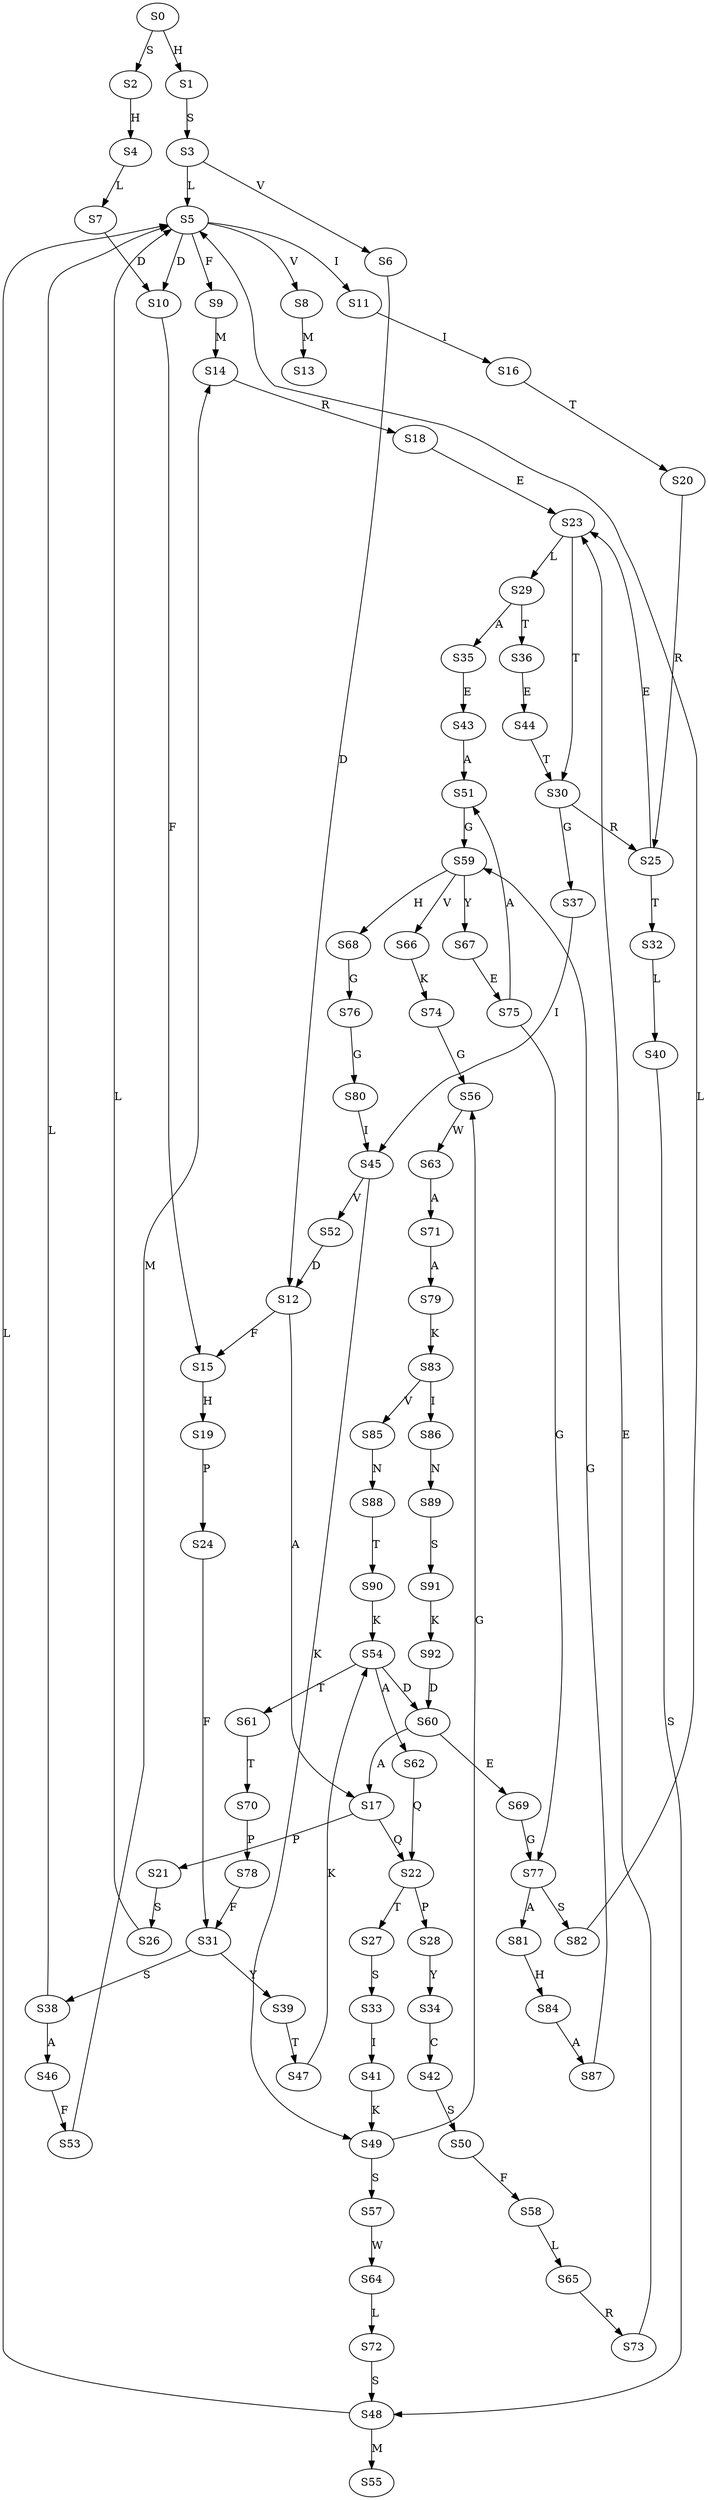 strict digraph  {
	S0 -> S1 [ label = H ];
	S0 -> S2 [ label = S ];
	S1 -> S3 [ label = S ];
	S2 -> S4 [ label = H ];
	S3 -> S5 [ label = L ];
	S3 -> S6 [ label = V ];
	S4 -> S7 [ label = L ];
	S5 -> S8 [ label = V ];
	S5 -> S9 [ label = F ];
	S5 -> S10 [ label = D ];
	S5 -> S11 [ label = I ];
	S6 -> S12 [ label = D ];
	S7 -> S10 [ label = D ];
	S8 -> S13 [ label = M ];
	S9 -> S14 [ label = M ];
	S10 -> S15 [ label = F ];
	S11 -> S16 [ label = I ];
	S12 -> S15 [ label = F ];
	S12 -> S17 [ label = A ];
	S14 -> S18 [ label = R ];
	S15 -> S19 [ label = H ];
	S16 -> S20 [ label = T ];
	S17 -> S21 [ label = P ];
	S17 -> S22 [ label = Q ];
	S18 -> S23 [ label = E ];
	S19 -> S24 [ label = P ];
	S20 -> S25 [ label = R ];
	S21 -> S26 [ label = S ];
	S22 -> S27 [ label = T ];
	S22 -> S28 [ label = P ];
	S23 -> S29 [ label = L ];
	S23 -> S30 [ label = T ];
	S24 -> S31 [ label = F ];
	S25 -> S32 [ label = T ];
	S25 -> S23 [ label = E ];
	S26 -> S5 [ label = L ];
	S27 -> S33 [ label = S ];
	S28 -> S34 [ label = Y ];
	S29 -> S35 [ label = A ];
	S29 -> S36 [ label = T ];
	S30 -> S25 [ label = R ];
	S30 -> S37 [ label = G ];
	S31 -> S38 [ label = S ];
	S31 -> S39 [ label = Y ];
	S32 -> S40 [ label = L ];
	S33 -> S41 [ label = I ];
	S34 -> S42 [ label = C ];
	S35 -> S43 [ label = E ];
	S36 -> S44 [ label = E ];
	S37 -> S45 [ label = I ];
	S38 -> S5 [ label = L ];
	S38 -> S46 [ label = A ];
	S39 -> S47 [ label = T ];
	S40 -> S48 [ label = S ];
	S41 -> S49 [ label = K ];
	S42 -> S50 [ label = S ];
	S43 -> S51 [ label = A ];
	S44 -> S30 [ label = T ];
	S45 -> S49 [ label = K ];
	S45 -> S52 [ label = V ];
	S46 -> S53 [ label = F ];
	S47 -> S54 [ label = K ];
	S48 -> S55 [ label = M ];
	S48 -> S5 [ label = L ];
	S49 -> S56 [ label = G ];
	S49 -> S57 [ label = S ];
	S50 -> S58 [ label = F ];
	S51 -> S59 [ label = G ];
	S52 -> S12 [ label = D ];
	S53 -> S14 [ label = M ];
	S54 -> S60 [ label = D ];
	S54 -> S61 [ label = T ];
	S54 -> S62 [ label = A ];
	S56 -> S63 [ label = W ];
	S57 -> S64 [ label = W ];
	S58 -> S65 [ label = L ];
	S59 -> S66 [ label = V ];
	S59 -> S67 [ label = Y ];
	S59 -> S68 [ label = H ];
	S60 -> S17 [ label = A ];
	S60 -> S69 [ label = E ];
	S61 -> S70 [ label = T ];
	S62 -> S22 [ label = Q ];
	S63 -> S71 [ label = A ];
	S64 -> S72 [ label = L ];
	S65 -> S73 [ label = R ];
	S66 -> S74 [ label = K ];
	S67 -> S75 [ label = E ];
	S68 -> S76 [ label = G ];
	S69 -> S77 [ label = G ];
	S70 -> S78 [ label = P ];
	S71 -> S79 [ label = A ];
	S72 -> S48 [ label = S ];
	S73 -> S23 [ label = E ];
	S74 -> S56 [ label = G ];
	S75 -> S77 [ label = G ];
	S75 -> S51 [ label = A ];
	S76 -> S80 [ label = G ];
	S77 -> S81 [ label = A ];
	S77 -> S82 [ label = S ];
	S78 -> S31 [ label = F ];
	S79 -> S83 [ label = K ];
	S80 -> S45 [ label = I ];
	S81 -> S84 [ label = H ];
	S82 -> S5 [ label = L ];
	S83 -> S85 [ label = V ];
	S83 -> S86 [ label = I ];
	S84 -> S87 [ label = A ];
	S85 -> S88 [ label = N ];
	S86 -> S89 [ label = N ];
	S87 -> S59 [ label = G ];
	S88 -> S90 [ label = T ];
	S89 -> S91 [ label = S ];
	S90 -> S54 [ label = K ];
	S91 -> S92 [ label = K ];
	S92 -> S60 [ label = D ];
}
